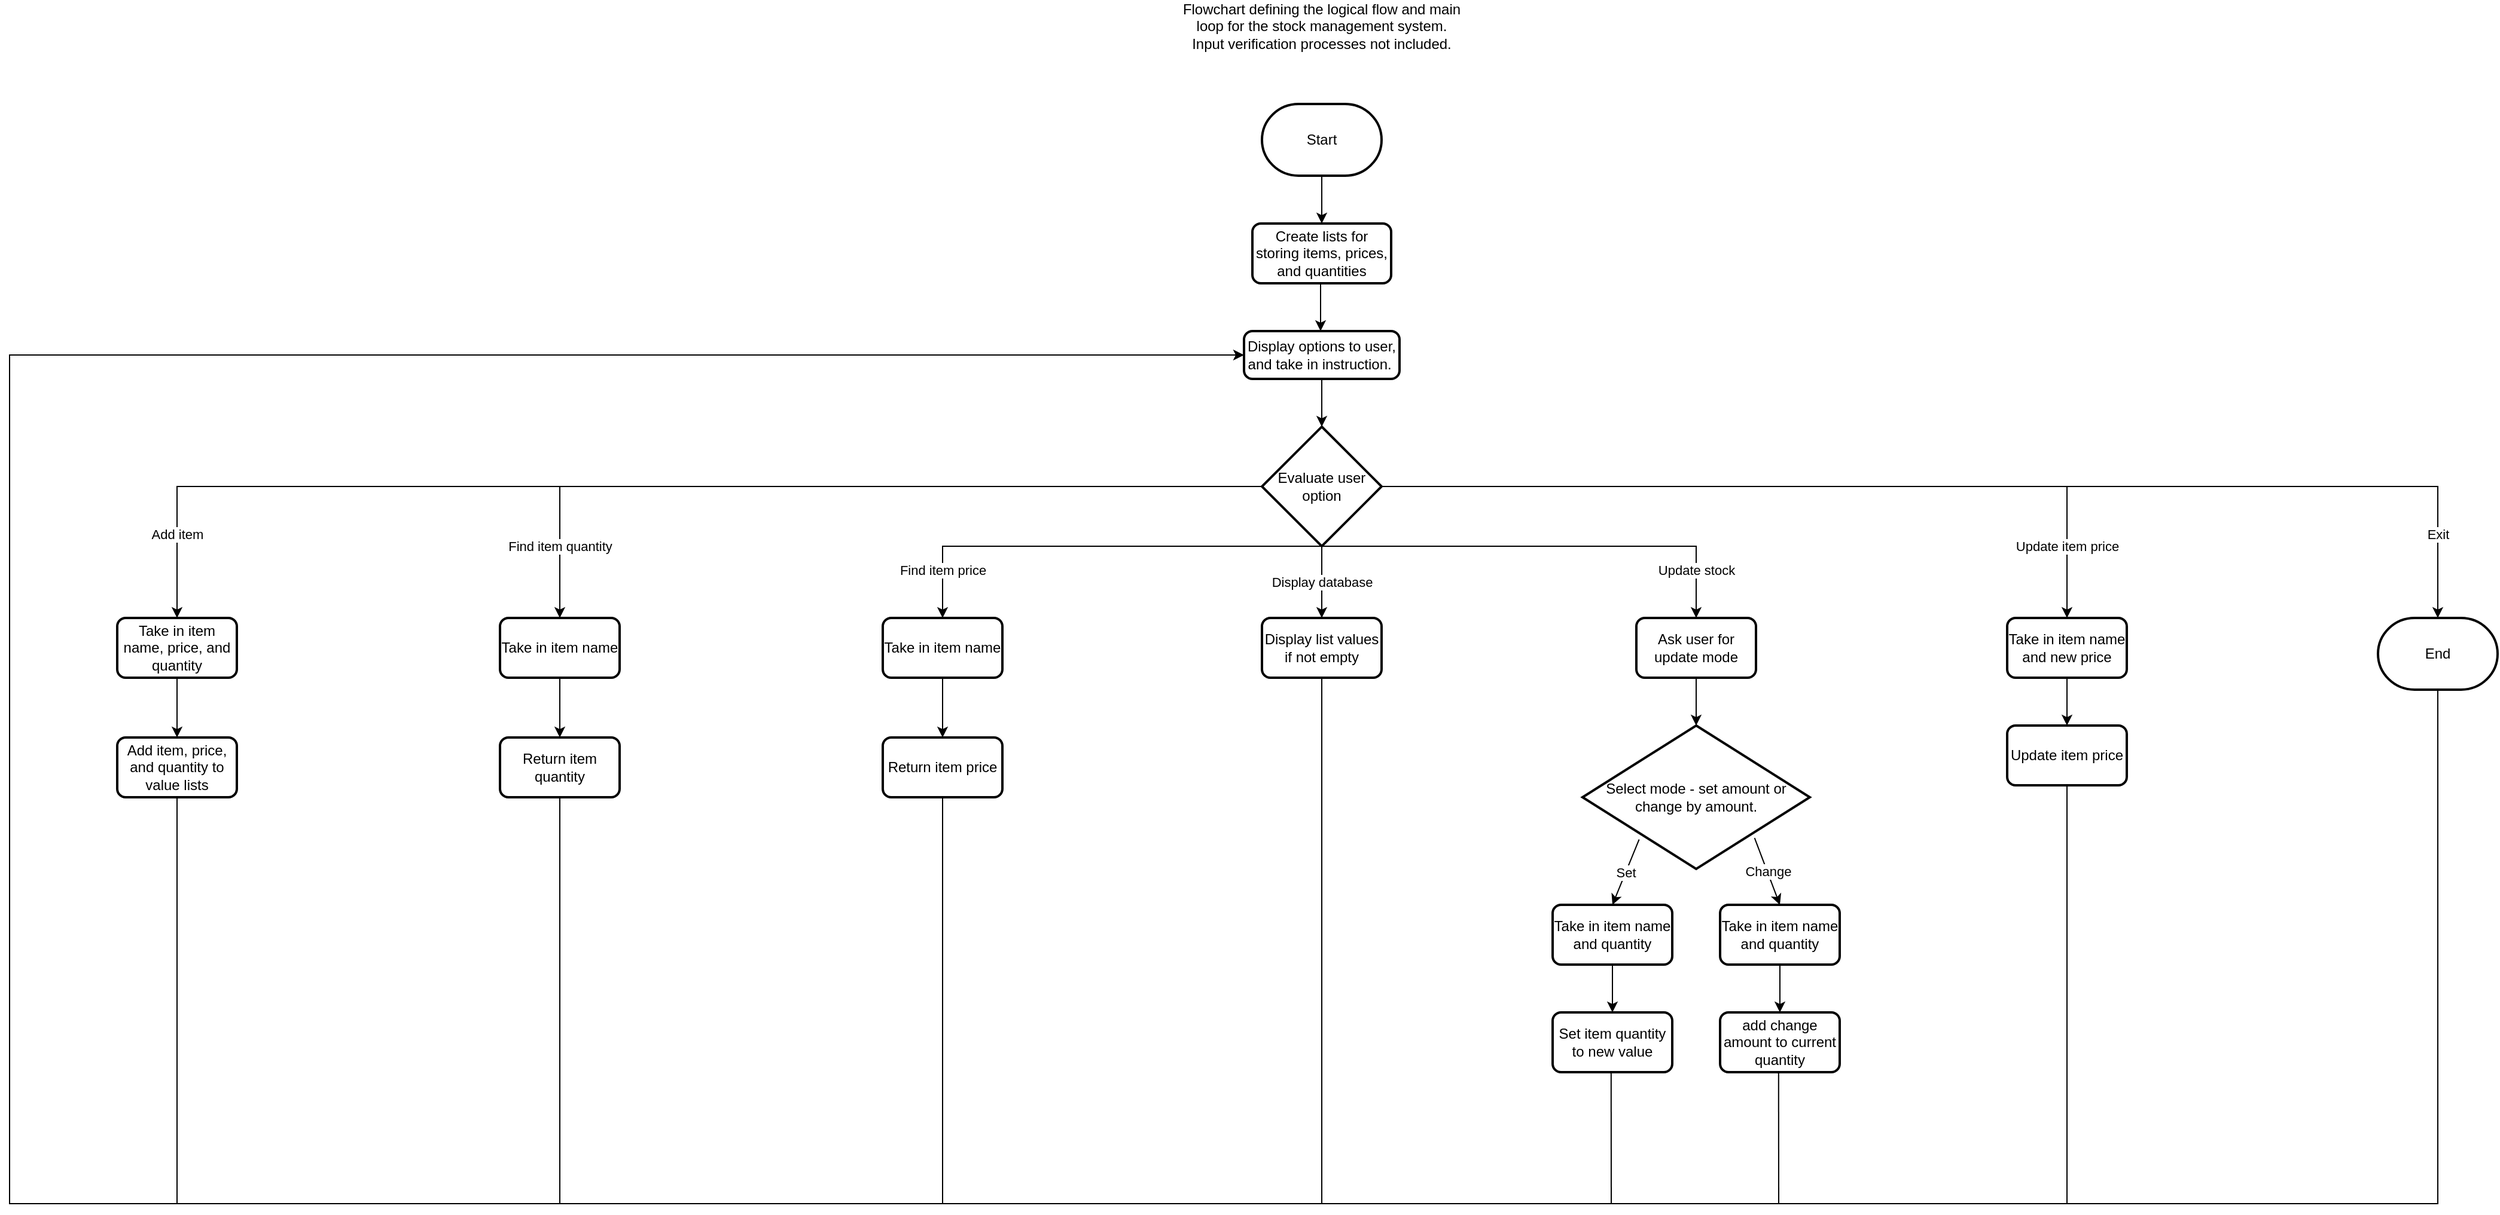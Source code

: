 <mxfile version="26.0.13">
  <diagram id="C5RBs43oDa-KdzZeNtuy" name="Page-1">
    <mxGraphModel dx="2150" dy="687" grid="1" gridSize="10" guides="1" tooltips="1" connect="1" arrows="1" fold="1" page="1" pageScale="1" pageWidth="827" pageHeight="1169" math="0" shadow="0">
      <root>
        <mxCell id="WIyWlLk6GJQsqaUBKTNV-0" />
        <mxCell id="WIyWlLk6GJQsqaUBKTNV-1" parent="WIyWlLk6GJQsqaUBKTNV-0" />
        <mxCell id="pSp7o6skjhisgilr2PIs-1" value="Start" style="strokeWidth=2;html=1;shape=mxgraph.flowchart.terminator;whiteSpace=wrap;" parent="WIyWlLk6GJQsqaUBKTNV-1" vertex="1">
          <mxGeometry x="357" y="110" width="100" height="60" as="geometry" />
        </mxCell>
        <mxCell id="pSp7o6skjhisgilr2PIs-4" value="Flowchart defining the logical flow and main loop for the stock management system.&lt;br&gt;Input verification processes not included." style="text;html=1;strokeColor=none;fillColor=none;align=center;verticalAlign=middle;whiteSpace=wrap;rounded=0;" parent="WIyWlLk6GJQsqaUBKTNV-1" vertex="1">
          <mxGeometry x="282" y="30" width="250" height="30" as="geometry" />
        </mxCell>
        <mxCell id="pSp7o6skjhisgilr2PIs-7" value="Create lists for storing items, prices, and quantities" style="rounded=1;whiteSpace=wrap;html=1;absoluteArcSize=1;arcSize=14;strokeWidth=2;" parent="WIyWlLk6GJQsqaUBKTNV-1" vertex="1">
          <mxGeometry x="349" y="210" width="116" height="50" as="geometry" />
        </mxCell>
        <mxCell id="pSp7o6skjhisgilr2PIs-8" value="" style="endArrow=classic;html=1;rounded=0;entryX=0.5;entryY=0;entryDx=0;entryDy=0;exitX=0.5;exitY=1;exitDx=0;exitDy=0;exitPerimeter=0;" parent="WIyWlLk6GJQsqaUBKTNV-1" source="pSp7o6skjhisgilr2PIs-1" target="pSp7o6skjhisgilr2PIs-7" edge="1">
          <mxGeometry width="50" height="50" relative="1" as="geometry">
            <mxPoint x="383" y="290" as="sourcePoint" />
            <mxPoint x="433" y="240" as="targetPoint" />
          </mxGeometry>
        </mxCell>
        <mxCell id="pSp7o6skjhisgilr2PIs-73" style="edgeStyle=orthogonalEdgeStyle;rounded=0;orthogonalLoop=1;jettySize=auto;html=1;entryX=0.5;entryY=0;entryDx=0;entryDy=0;entryPerimeter=0;" parent="WIyWlLk6GJQsqaUBKTNV-1" source="pSp7o6skjhisgilr2PIs-9" target="pSp7o6skjhisgilr2PIs-18" edge="1">
          <mxGeometry relative="1" as="geometry" />
        </mxCell>
        <mxCell id="pSp7o6skjhisgilr2PIs-9" value="Display options to user, and take in instruction.&amp;nbsp;" style="rounded=1;whiteSpace=wrap;html=1;absoluteArcSize=1;arcSize=14;strokeWidth=2;" parent="WIyWlLk6GJQsqaUBKTNV-1" vertex="1">
          <mxGeometry x="342" y="300" width="130" height="40" as="geometry" />
        </mxCell>
        <mxCell id="pSp7o6skjhisgilr2PIs-10" value="" style="endArrow=classic;html=1;rounded=0;entryX=0.5;entryY=0;entryDx=0;entryDy=0;exitX=0.5;exitY=1;exitDx=0;exitDy=0;exitPerimeter=0;" parent="WIyWlLk6GJQsqaUBKTNV-1" edge="1">
          <mxGeometry width="50" height="50" relative="1" as="geometry">
            <mxPoint x="406" y="260" as="sourcePoint" />
            <mxPoint x="406" y="300" as="targetPoint" />
          </mxGeometry>
        </mxCell>
        <mxCell id="pSp7o6skjhisgilr2PIs-18" value="Evaluate user option" style="strokeWidth=2;html=1;shape=mxgraph.flowchart.decision;whiteSpace=wrap;" parent="WIyWlLk6GJQsqaUBKTNV-1" vertex="1">
          <mxGeometry x="357" y="380" width="100" height="100" as="geometry" />
        </mxCell>
        <mxCell id="pSp7o6skjhisgilr2PIs-68" style="edgeStyle=orthogonalEdgeStyle;rounded=0;orthogonalLoop=1;jettySize=auto;html=1;entryX=0.5;entryY=0;entryDx=0;entryDy=0;" parent="WIyWlLk6GJQsqaUBKTNV-1" source="pSp7o6skjhisgilr2PIs-20" target="pSp7o6skjhisgilr2PIs-67" edge="1">
          <mxGeometry relative="1" as="geometry" />
        </mxCell>
        <mxCell id="pSp7o6skjhisgilr2PIs-20" value="Take in item name, price, and quantity" style="rounded=1;whiteSpace=wrap;html=1;absoluteArcSize=1;arcSize=14;strokeWidth=2;" parent="WIyWlLk6GJQsqaUBKTNV-1" vertex="1">
          <mxGeometry x="-600" y="540" width="100" height="50" as="geometry" />
        </mxCell>
        <mxCell id="pSp7o6skjhisgilr2PIs-72" style="edgeStyle=orthogonalEdgeStyle;rounded=0;orthogonalLoop=1;jettySize=auto;html=1;entryX=0.5;entryY=0;entryDx=0;entryDy=0;" parent="WIyWlLk6GJQsqaUBKTNV-1" source="pSp7o6skjhisgilr2PIs-21" target="pSp7o6skjhisgilr2PIs-71" edge="1">
          <mxGeometry relative="1" as="geometry" />
        </mxCell>
        <mxCell id="pSp7o6skjhisgilr2PIs-21" value="Take in item name" style="rounded=1;whiteSpace=wrap;html=1;absoluteArcSize=1;arcSize=14;strokeWidth=2;" parent="WIyWlLk6GJQsqaUBKTNV-1" vertex="1">
          <mxGeometry x="40" y="540" width="100" height="50" as="geometry" />
        </mxCell>
        <mxCell id="pSp7o6skjhisgilr2PIs-70" style="edgeStyle=orthogonalEdgeStyle;rounded=0;orthogonalLoop=1;jettySize=auto;html=1;entryX=0.5;entryY=0;entryDx=0;entryDy=0;" parent="WIyWlLk6GJQsqaUBKTNV-1" source="pSp7o6skjhisgilr2PIs-23" target="pSp7o6skjhisgilr2PIs-69" edge="1">
          <mxGeometry relative="1" as="geometry" />
        </mxCell>
        <mxCell id="pSp7o6skjhisgilr2PIs-23" value="Take in item name" style="rounded=1;whiteSpace=wrap;html=1;absoluteArcSize=1;arcSize=14;strokeWidth=2;" parent="WIyWlLk6GJQsqaUBKTNV-1" vertex="1">
          <mxGeometry x="-280" y="540" width="100" height="50" as="geometry" />
        </mxCell>
        <mxCell id="pSp7o6skjhisgilr2PIs-24" value="Display list values if not empty" style="rounded=1;whiteSpace=wrap;html=1;absoluteArcSize=1;arcSize=14;strokeWidth=2;" parent="WIyWlLk6GJQsqaUBKTNV-1" vertex="1">
          <mxGeometry x="357" y="540" width="100" height="50" as="geometry" />
        </mxCell>
        <mxCell id="pSp7o6skjhisgilr2PIs-58" style="edgeStyle=orthogonalEdgeStyle;rounded=0;orthogonalLoop=1;jettySize=auto;html=1;entryX=0.5;entryY=0;entryDx=0;entryDy=0;entryPerimeter=0;" parent="WIyWlLk6GJQsqaUBKTNV-1" source="pSp7o6skjhisgilr2PIs-25" target="pSp7o6skjhisgilr2PIs-51" edge="1">
          <mxGeometry relative="1" as="geometry" />
        </mxCell>
        <mxCell id="pSp7o6skjhisgilr2PIs-25" value="Ask user for update mode" style="rounded=1;whiteSpace=wrap;html=1;absoluteArcSize=1;arcSize=14;strokeWidth=2;" parent="WIyWlLk6GJQsqaUBKTNV-1" vertex="1">
          <mxGeometry x="670" y="540" width="100" height="50" as="geometry" />
        </mxCell>
        <mxCell id="pSp7o6skjhisgilr2PIs-37" value="" style="endArrow=classic;html=1;rounded=0;exitX=0;exitY=0.5;exitDx=0;exitDy=0;exitPerimeter=0;entryX=0.5;entryY=0;entryDx=0;entryDy=0;" parent="WIyWlLk6GJQsqaUBKTNV-1" source="pSp7o6skjhisgilr2PIs-18" target="pSp7o6skjhisgilr2PIs-20" edge="1">
          <mxGeometry relative="1" as="geometry">
            <mxPoint x="-120" y="470" as="sourcePoint" />
            <mxPoint x="-20" y="470" as="targetPoint" />
            <Array as="points">
              <mxPoint x="-550" y="430" />
            </Array>
          </mxGeometry>
        </mxCell>
        <mxCell id="pSp7o6skjhisgilr2PIs-38" value="Add item" style="edgeLabel;resizable=0;html=1;align=center;verticalAlign=middle;" parent="pSp7o6skjhisgilr2PIs-37" connectable="0" vertex="1">
          <mxGeometry relative="1" as="geometry">
            <mxPoint x="-399" y="40" as="offset" />
          </mxGeometry>
        </mxCell>
        <mxCell id="pSp7o6skjhisgilr2PIs-39" value="" style="endArrow=classic;html=1;rounded=0;exitX=0;exitY=0.5;exitDx=0;exitDy=0;exitPerimeter=0;entryX=0.5;entryY=0;entryDx=0;entryDy=0;" parent="WIyWlLk6GJQsqaUBKTNV-1" source="pSp7o6skjhisgilr2PIs-18" target="pSp7o6skjhisgilr2PIs-23" edge="1">
          <mxGeometry relative="1" as="geometry">
            <mxPoint x="-210" y="280" as="sourcePoint" />
            <mxPoint x="-110" y="280" as="targetPoint" />
            <Array as="points">
              <mxPoint x="-230" y="430" />
            </Array>
          </mxGeometry>
        </mxCell>
        <mxCell id="pSp7o6skjhisgilr2PIs-40" value="Find item quantity" style="edgeLabel;resizable=0;html=1;align=center;verticalAlign=middle;" parent="pSp7o6skjhisgilr2PIs-39" connectable="0" vertex="1">
          <mxGeometry relative="1" as="geometry">
            <mxPoint x="-239" y="50" as="offset" />
          </mxGeometry>
        </mxCell>
        <mxCell id="pSp7o6skjhisgilr2PIs-41" value="" style="endArrow=classic;html=1;rounded=0;entryX=0.5;entryY=0;entryDx=0;entryDy=0;exitX=0.5;exitY=1;exitDx=0;exitDy=0;exitPerimeter=0;" parent="WIyWlLk6GJQsqaUBKTNV-1" source="pSp7o6skjhisgilr2PIs-18" target="pSp7o6skjhisgilr2PIs-21" edge="1">
          <mxGeometry relative="1" as="geometry">
            <mxPoint x="340" y="520" as="sourcePoint" />
            <mxPoint x="440" y="520" as="targetPoint" />
            <Array as="points">
              <mxPoint x="90" y="480" />
            </Array>
          </mxGeometry>
        </mxCell>
        <mxCell id="pSp7o6skjhisgilr2PIs-42" value="Find item price" style="edgeLabel;resizable=0;html=1;align=center;verticalAlign=middle;" parent="pSp7o6skjhisgilr2PIs-41" connectable="0" vertex="1">
          <mxGeometry relative="1" as="geometry">
            <mxPoint x="-129" y="20" as="offset" />
          </mxGeometry>
        </mxCell>
        <mxCell id="pSp7o6skjhisgilr2PIs-43" value="" style="endArrow=classic;html=1;rounded=0;entryX=0.5;entryY=0;entryDx=0;entryDy=0;entryPerimeter=0;exitX=0.5;exitY=1;exitDx=0;exitDy=0;exitPerimeter=0;" parent="WIyWlLk6GJQsqaUBKTNV-1" source="pSp7o6skjhisgilr2PIs-18" edge="1">
          <mxGeometry relative="1" as="geometry">
            <mxPoint x="340" y="520" as="sourcePoint" />
            <mxPoint x="407" y="540" as="targetPoint" />
          </mxGeometry>
        </mxCell>
        <mxCell id="pSp7o6skjhisgilr2PIs-44" value="Display database" style="edgeLabel;resizable=0;html=1;align=center;verticalAlign=middle;" parent="pSp7o6skjhisgilr2PIs-43" connectable="0" vertex="1">
          <mxGeometry relative="1" as="geometry" />
        </mxCell>
        <mxCell id="pSp7o6skjhisgilr2PIs-45" value="" style="endArrow=classic;html=1;rounded=0;exitX=0.5;exitY=1;exitDx=0;exitDy=0;exitPerimeter=0;entryX=0.5;entryY=0;entryDx=0;entryDy=0;" parent="WIyWlLk6GJQsqaUBKTNV-1" source="pSp7o6skjhisgilr2PIs-18" target="pSp7o6skjhisgilr2PIs-25" edge="1">
          <mxGeometry relative="1" as="geometry">
            <mxPoint x="540" y="530" as="sourcePoint" />
            <mxPoint x="640" y="530" as="targetPoint" />
            <Array as="points">
              <mxPoint x="720" y="480" />
            </Array>
          </mxGeometry>
        </mxCell>
        <mxCell id="pSp7o6skjhisgilr2PIs-46" value="Update stock" style="edgeLabel;resizable=0;html=1;align=center;verticalAlign=middle;" parent="pSp7o6skjhisgilr2PIs-45" connectable="0" vertex="1">
          <mxGeometry relative="1" as="geometry">
            <mxPoint x="126" y="20" as="offset" />
          </mxGeometry>
        </mxCell>
        <mxCell id="pSp7o6skjhisgilr2PIs-47" value="" style="endArrow=classic;html=1;rounded=0;exitX=1;exitY=0.5;exitDx=0;exitDy=0;exitPerimeter=0;entryX=0.5;entryY=0;entryDx=0;entryDy=0;" parent="WIyWlLk6GJQsqaUBKTNV-1" source="pSp7o6skjhisgilr2PIs-18" edge="1">
          <mxGeometry relative="1" as="geometry">
            <mxPoint x="540" y="530" as="sourcePoint" />
            <mxPoint x="1030" y="540" as="targetPoint" />
            <Array as="points">
              <mxPoint x="1030" y="430" />
            </Array>
          </mxGeometry>
        </mxCell>
        <mxCell id="pSp7o6skjhisgilr2PIs-49" value="" style="endArrow=classic;html=1;rounded=0;exitX=1;exitY=0.5;exitDx=0;exitDy=0;exitPerimeter=0;entryX=0.5;entryY=0;entryDx=0;entryDy=0;" parent="WIyWlLk6GJQsqaUBKTNV-1" source="pSp7o6skjhisgilr2PIs-18" edge="1">
          <mxGeometry relative="1" as="geometry">
            <mxPoint x="680" y="490" as="sourcePoint" />
            <mxPoint x="1340" y="540" as="targetPoint" />
            <Array as="points">
              <mxPoint x="1340" y="430" />
            </Array>
          </mxGeometry>
        </mxCell>
        <mxCell id="pSp7o6skjhisgilr2PIs-51" value="Select mode - set amount or change by amount." style="strokeWidth=2;html=1;shape=mxgraph.flowchart.decision;whiteSpace=wrap;" parent="WIyWlLk6GJQsqaUBKTNV-1" vertex="1">
          <mxGeometry x="625" y="630" width="190" height="120" as="geometry" />
        </mxCell>
        <mxCell id="pSp7o6skjhisgilr2PIs-66" style="edgeStyle=orthogonalEdgeStyle;rounded=0;orthogonalLoop=1;jettySize=auto;html=1;entryX=0.5;entryY=0;entryDx=0;entryDy=0;" parent="WIyWlLk6GJQsqaUBKTNV-1" source="pSp7o6skjhisgilr2PIs-52" target="pSp7o6skjhisgilr2PIs-65" edge="1">
          <mxGeometry relative="1" as="geometry" />
        </mxCell>
        <mxCell id="pSp7o6skjhisgilr2PIs-52" value="Take in item name and quantity" style="rounded=1;whiteSpace=wrap;html=1;absoluteArcSize=1;arcSize=14;strokeWidth=2;" parent="WIyWlLk6GJQsqaUBKTNV-1" vertex="1">
          <mxGeometry x="600" y="780" width="100" height="50" as="geometry" />
        </mxCell>
        <mxCell id="pSp7o6skjhisgilr2PIs-64" style="edgeStyle=orthogonalEdgeStyle;rounded=0;orthogonalLoop=1;jettySize=auto;html=1;entryX=0.5;entryY=0;entryDx=0;entryDy=0;" parent="WIyWlLk6GJQsqaUBKTNV-1" source="pSp7o6skjhisgilr2PIs-53" target="pSp7o6skjhisgilr2PIs-63" edge="1">
          <mxGeometry relative="1" as="geometry" />
        </mxCell>
        <mxCell id="pSp7o6skjhisgilr2PIs-53" value="Take in item name and quantity" style="rounded=1;whiteSpace=wrap;html=1;absoluteArcSize=1;arcSize=14;strokeWidth=2;" parent="WIyWlLk6GJQsqaUBKTNV-1" vertex="1">
          <mxGeometry x="740" y="780" width="100" height="50" as="geometry" />
        </mxCell>
        <mxCell id="pSp7o6skjhisgilr2PIs-54" value="" style="endArrow=classic;html=1;rounded=0;exitX=0.249;exitY=0.794;exitDx=0;exitDy=0;exitPerimeter=0;entryX=0.5;entryY=0;entryDx=0;entryDy=0;" parent="WIyWlLk6GJQsqaUBKTNV-1" source="pSp7o6skjhisgilr2PIs-51" target="pSp7o6skjhisgilr2PIs-52" edge="1">
          <mxGeometry relative="1" as="geometry">
            <mxPoint x="670" y="620" as="sourcePoint" />
            <mxPoint x="770" y="620" as="targetPoint" />
          </mxGeometry>
        </mxCell>
        <mxCell id="pSp7o6skjhisgilr2PIs-55" value="Set" style="edgeLabel;resizable=0;html=1;align=center;verticalAlign=middle;" parent="pSp7o6skjhisgilr2PIs-54" connectable="0" vertex="1">
          <mxGeometry relative="1" as="geometry" />
        </mxCell>
        <mxCell id="pSp7o6skjhisgilr2PIs-56" value="" style="endArrow=classic;html=1;rounded=0;exitX=0.757;exitY=0.784;exitDx=0;exitDy=0;exitPerimeter=0;entryX=0.5;entryY=0;entryDx=0;entryDy=0;" parent="WIyWlLk6GJQsqaUBKTNV-1" source="pSp7o6skjhisgilr2PIs-51" target="pSp7o6skjhisgilr2PIs-53" edge="1">
          <mxGeometry relative="1" as="geometry">
            <mxPoint x="670" y="620" as="sourcePoint" />
            <mxPoint x="770" y="620" as="targetPoint" />
          </mxGeometry>
        </mxCell>
        <mxCell id="pSp7o6skjhisgilr2PIs-57" value="Change" style="edgeLabel;resizable=0;html=1;align=center;verticalAlign=middle;" parent="pSp7o6skjhisgilr2PIs-56" connectable="0" vertex="1">
          <mxGeometry relative="1" as="geometry" />
        </mxCell>
        <mxCell id="pSp7o6skjhisgilr2PIs-63" value="add change amount to current quantity" style="rounded=1;whiteSpace=wrap;html=1;absoluteArcSize=1;arcSize=14;strokeWidth=2;" parent="WIyWlLk6GJQsqaUBKTNV-1" vertex="1">
          <mxGeometry x="740" y="870" width="100" height="50" as="geometry" />
        </mxCell>
        <mxCell id="pSp7o6skjhisgilr2PIs-65" value="Set item quantity to new value" style="rounded=1;whiteSpace=wrap;html=1;absoluteArcSize=1;arcSize=14;strokeWidth=2;" parent="WIyWlLk6GJQsqaUBKTNV-1" vertex="1">
          <mxGeometry x="600" y="870" width="100" height="50" as="geometry" />
        </mxCell>
        <mxCell id="pSp7o6skjhisgilr2PIs-67" value="Add item, price, and quantity to value lists" style="rounded=1;whiteSpace=wrap;html=1;absoluteArcSize=1;arcSize=14;strokeWidth=2;" parent="WIyWlLk6GJQsqaUBKTNV-1" vertex="1">
          <mxGeometry x="-600" y="640" width="100" height="50" as="geometry" />
        </mxCell>
        <mxCell id="pSp7o6skjhisgilr2PIs-69" value="Return item quantity" style="rounded=1;whiteSpace=wrap;html=1;absoluteArcSize=1;arcSize=14;strokeWidth=2;" parent="WIyWlLk6GJQsqaUBKTNV-1" vertex="1">
          <mxGeometry x="-280" y="640" width="100" height="50" as="geometry" />
        </mxCell>
        <mxCell id="pSp7o6skjhisgilr2PIs-71" value="Return item price" style="rounded=1;whiteSpace=wrap;html=1;absoluteArcSize=1;arcSize=14;strokeWidth=2;" parent="WIyWlLk6GJQsqaUBKTNV-1" vertex="1">
          <mxGeometry x="40" y="640" width="100" height="50" as="geometry" />
        </mxCell>
        <mxCell id="pSp7o6skjhisgilr2PIs-74" value="" style="endArrow=classic;html=1;rounded=0;exitX=0.5;exitY=1;exitDx=0;exitDy=0;entryX=0;entryY=0.5;entryDx=0;entryDy=0;exitPerimeter=0;" parent="WIyWlLk6GJQsqaUBKTNV-1" source="pSp7o6skjhisgilr2PIs-83" target="pSp7o6skjhisgilr2PIs-9" edge="1">
          <mxGeometry width="50" height="50" relative="1" as="geometry">
            <mxPoint x="1340" y="680" as="sourcePoint" />
            <mxPoint x="1420" y="780" as="targetPoint" />
            <Array as="points">
              <mxPoint x="1340" y="1030" />
              <mxPoint x="-690" y="1030" />
              <mxPoint x="-690" y="320" />
            </Array>
          </mxGeometry>
        </mxCell>
        <mxCell id="pSp7o6skjhisgilr2PIs-75" value="" style="endArrow=none;html=1;rounded=0;entryX=0.5;entryY=1;entryDx=0;entryDy=0;" parent="WIyWlLk6GJQsqaUBKTNV-1" edge="1">
          <mxGeometry width="50" height="50" relative="1" as="geometry">
            <mxPoint x="1030" y="1030" as="sourcePoint" />
            <mxPoint x="1030" y="680" as="targetPoint" />
          </mxGeometry>
        </mxCell>
        <mxCell id="pSp7o6skjhisgilr2PIs-76" value="" style="endArrow=none;html=1;rounded=0;entryX=0.5;entryY=1;entryDx=0;entryDy=0;" parent="WIyWlLk6GJQsqaUBKTNV-1" edge="1">
          <mxGeometry width="50" height="50" relative="1" as="geometry">
            <mxPoint x="789" y="1030" as="sourcePoint" />
            <mxPoint x="788.89" y="920" as="targetPoint" />
          </mxGeometry>
        </mxCell>
        <mxCell id="pSp7o6skjhisgilr2PIs-77" value="" style="endArrow=none;html=1;rounded=0;entryX=0.5;entryY=1;entryDx=0;entryDy=0;" parent="WIyWlLk6GJQsqaUBKTNV-1" edge="1">
          <mxGeometry width="50" height="50" relative="1" as="geometry">
            <mxPoint x="649" y="1030" as="sourcePoint" />
            <mxPoint x="648.89" y="920" as="targetPoint" />
          </mxGeometry>
        </mxCell>
        <mxCell id="pSp7o6skjhisgilr2PIs-78" value="" style="endArrow=none;html=1;rounded=0;entryX=0.5;entryY=1;entryDx=0;entryDy=0;" parent="WIyWlLk6GJQsqaUBKTNV-1" target="pSp7o6skjhisgilr2PIs-24" edge="1">
          <mxGeometry width="50" height="50" relative="1" as="geometry">
            <mxPoint x="407" y="1030" as="sourcePoint" />
            <mxPoint x="808.89" y="940" as="targetPoint" />
          </mxGeometry>
        </mxCell>
        <mxCell id="pSp7o6skjhisgilr2PIs-79" value="" style="endArrow=none;html=1;rounded=0;entryX=0.5;entryY=1;entryDx=0;entryDy=0;" parent="WIyWlLk6GJQsqaUBKTNV-1" target="pSp7o6skjhisgilr2PIs-71" edge="1">
          <mxGeometry width="50" height="50" relative="1" as="geometry">
            <mxPoint x="90" y="1030" as="sourcePoint" />
            <mxPoint x="818.89" y="950" as="targetPoint" />
          </mxGeometry>
        </mxCell>
        <mxCell id="pSp7o6skjhisgilr2PIs-80" value="" style="endArrow=none;html=1;rounded=0;entryX=0.5;entryY=1;entryDx=0;entryDy=0;" parent="WIyWlLk6GJQsqaUBKTNV-1" target="pSp7o6skjhisgilr2PIs-69" edge="1">
          <mxGeometry width="50" height="50" relative="1" as="geometry">
            <mxPoint x="-230" y="1030" as="sourcePoint" />
            <mxPoint x="828.89" y="960" as="targetPoint" />
          </mxGeometry>
        </mxCell>
        <mxCell id="pSp7o6skjhisgilr2PIs-81" value="" style="endArrow=none;html=1;rounded=0;entryX=0.5;entryY=1;entryDx=0;entryDy=0;" parent="WIyWlLk6GJQsqaUBKTNV-1" target="pSp7o6skjhisgilr2PIs-67" edge="1">
          <mxGeometry width="50" height="50" relative="1" as="geometry">
            <mxPoint x="-550" y="1030" as="sourcePoint" />
            <mxPoint x="838.89" y="970" as="targetPoint" />
          </mxGeometry>
        </mxCell>
        <mxCell id="pSp7o6skjhisgilr2PIs-83" value="End" style="strokeWidth=2;html=1;shape=mxgraph.flowchart.terminator;whiteSpace=wrap;" parent="WIyWlLk6GJQsqaUBKTNV-1" vertex="1">
          <mxGeometry x="1290" y="540" width="100" height="60" as="geometry" />
        </mxCell>
        <mxCell id="_SauWlr59CWtS0oPR7j6-9" style="edgeStyle=orthogonalEdgeStyle;rounded=0;orthogonalLoop=1;jettySize=auto;html=1;entryX=0.5;entryY=0;entryDx=0;entryDy=0;" edge="1" parent="WIyWlLk6GJQsqaUBKTNV-1" source="_SauWlr59CWtS0oPR7j6-10" target="_SauWlr59CWtS0oPR7j6-12">
          <mxGeometry relative="1" as="geometry" />
        </mxCell>
        <mxCell id="_SauWlr59CWtS0oPR7j6-10" value="Take in item name and new price" style="rounded=1;whiteSpace=wrap;html=1;absoluteArcSize=1;arcSize=14;strokeWidth=2;" vertex="1" parent="WIyWlLk6GJQsqaUBKTNV-1">
          <mxGeometry x="980" y="540" width="100" height="50" as="geometry" />
        </mxCell>
        <mxCell id="_SauWlr59CWtS0oPR7j6-11" value="Update item price" style="edgeLabel;resizable=0;html=1;align=center;verticalAlign=middle;" connectable="0" vertex="1" parent="WIyWlLk6GJQsqaUBKTNV-1">
          <mxGeometry x="1030.003" y="480" as="geometry" />
        </mxCell>
        <mxCell id="_SauWlr59CWtS0oPR7j6-12" value="Update item price" style="rounded=1;whiteSpace=wrap;html=1;absoluteArcSize=1;arcSize=14;strokeWidth=2;" vertex="1" parent="WIyWlLk6GJQsqaUBKTNV-1">
          <mxGeometry x="980" y="630" width="100" height="50" as="geometry" />
        </mxCell>
        <mxCell id="_SauWlr59CWtS0oPR7j6-13" value="Exit" style="edgeLabel;resizable=0;html=1;align=center;verticalAlign=middle;" connectable="0" vertex="1" parent="WIyWlLk6GJQsqaUBKTNV-1">
          <mxGeometry x="1340.003" y="470" as="geometry" />
        </mxCell>
      </root>
    </mxGraphModel>
  </diagram>
</mxfile>
